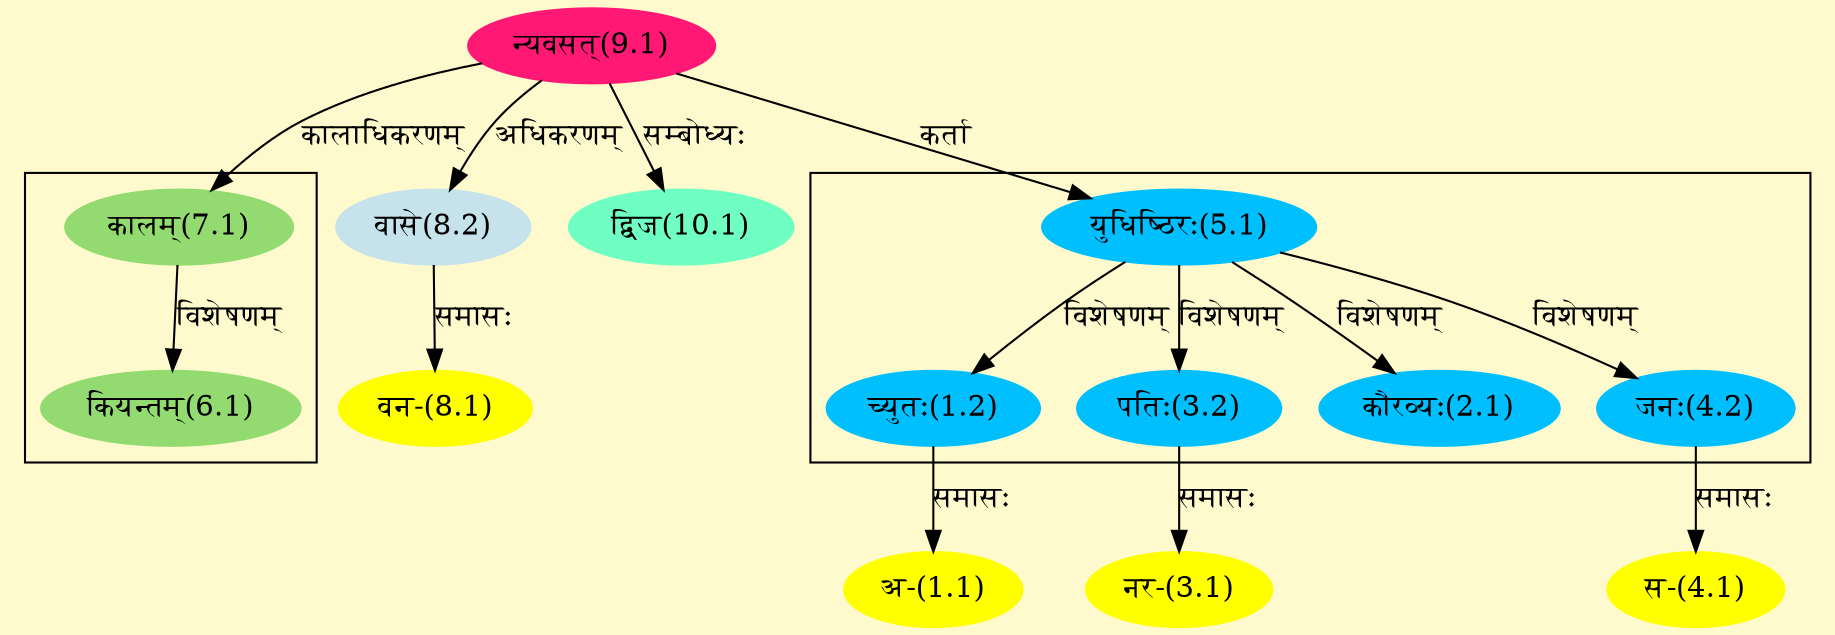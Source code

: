 digraph G{
rankdir=BT;
 compound=true;
 bgcolor="lemonchiffon1";

subgraph cluster_1{
Node1_2 [style=filled, color="#00BFFF" label = "च्युतः(1.2)"]
Node5_1 [style=filled, color="#00BFFF" label = "युधिष्ठिरः(5.1)"]
Node2_1 [style=filled, color="#00BFFF" label = "कौरव्यः(2.1)"]
Node3_2 [style=filled, color="#00BFFF" label = "पतिः(3.2)"]
Node4_2 [style=filled, color="#00BFFF" label = "जनः(4.2)"]

}

subgraph cluster_2{
Node6_1 [style=filled, color="#93DB70" label = "कियन्तम्(6.1)"]
Node7_1 [style=filled, color="#93DB70" label = "कालम्(7.1)"]

}
Node1_1 [style=filled, color="#FFFF00" label = "अ-(1.1)"]
Node1_2 [style=filled, color="#00BFFF" label = "च्युतः(1.2)"]
Node3_1 [style=filled, color="#FFFF00" label = "नर-(3.1)"]
Node3_2 [style=filled, color="#00BFFF" label = "पतिः(3.2)"]
Node4_1 [style=filled, color="#FFFF00" label = "स-(4.1)"]
Node4_2 [style=filled, color="#00BFFF" label = "जनः(4.2)"]
Node5_1 [style=filled, color="#00BFFF" label = "युधिष्ठिरः(5.1)"]
Node9_1 [style=filled, color="#FF1975" label = "न्यवसत्(9.1)"]
Node7_1 [style=filled, color="#93DB70" label = "कालम्(7.1)"]
Node8_1 [style=filled, color="#FFFF00" label = "वन-(8.1)"]
Node8_2 [style=filled, color="#C6E2EB" label = "वासे(8.2)"]
Node10_1 [style=filled, color="#6FFFC3" label = "द्विज(10.1)"]
/* Start of Relations section */

Node1_1 -> Node1_2 [  label="समासः"  dir="back" ]
Node1_2 -> Node5_1 [  label="विशेषणम्"  dir="back" ]
Node2_1 -> Node5_1 [  label="विशेषणम्"  dir="back" ]
Node3_1 -> Node3_2 [  label="समासः"  dir="back" ]
Node3_2 -> Node5_1 [  label="विशेषणम्"  dir="back" ]
Node4_1 -> Node4_2 [  label="समासः"  dir="back" ]
Node4_2 -> Node5_1 [  label="विशेषणम्"  dir="back" ]
Node5_1 -> Node9_1 [  label="कर्ता"  dir="back" ]
Node6_1 -> Node7_1 [  label="विशेषणम्"  dir="back" ]
Node7_1 -> Node9_1 [  label="कालाधिकरणम्"  dir="back" ]
Node8_1 -> Node8_2 [  label="समासः"  dir="back" ]
Node8_2 -> Node9_1 [  label="अधिकरणम्"  dir="back" ]
Node10_1 -> Node9_1 [  label="सम्बोध्यः"  dir="back" ]
}
